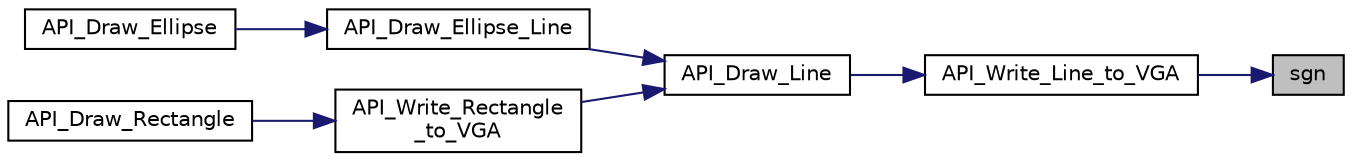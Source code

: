 digraph "sgn"
{
 // LATEX_PDF_SIZE
  edge [fontname="Helvetica",fontsize="10",labelfontname="Helvetica",labelfontsize="10"];
  node [fontname="Helvetica",fontsize="10",shape=record];
  rankdir="RL";
  Node1 [label="sgn",height=0.2,width=0.4,color="black", fillcolor="grey75", style="filled", fontcolor="black",tooltip="This function is used to check if a variable is bigger or smaller than 0."];
  Node1 -> Node2 [dir="back",color="midnightblue",fontsize="10",style="solid",fontname="Helvetica"];
  Node2 [label="API_Write_Line_to_VGA",height=0.2,width=0.4,color="black", fillcolor="white", style="filled",URL="$line_8h.html#ad737d8f17e17f336751f56f5bbfef908",tooltip="This function is used for writing the line on the VGA."];
  Node2 -> Node3 [dir="back",color="midnightblue",fontsize="10",style="solid",fontname="Helvetica"];
  Node3 [label="API_Draw_Line",height=0.2,width=0.4,color="black", fillcolor="white", style="filled",URL="$line_8h.html#a6f9297d151929e0bf3e975ce1c497f5d",tooltip="This function is used for drawing a line on the VGA screen."];
  Node3 -> Node4 [dir="back",color="midnightblue",fontsize="10",style="solid",fontname="Helvetica"];
  Node4 [label="API_Draw_Ellipse_Line",height=0.2,width=0.4,color="black", fillcolor="white", style="filled",URL="$ellipse_8h.html#a714459c3278993d76088bb586002476c",tooltip=" "];
  Node4 -> Node5 [dir="back",color="midnightblue",fontsize="10",style="solid",fontname="Helvetica"];
  Node5 [label="API_Draw_Ellipse",height=0.2,width=0.4,color="black", fillcolor="white", style="filled",URL="$ellipse_8h.html#a2c22d369b239025f9ca327663ec3a86a",tooltip="This function is used for drawing an ellipse on the VGA screen."];
  Node3 -> Node6 [dir="back",color="midnightblue",fontsize="10",style="solid",fontname="Helvetica"];
  Node6 [label="API_Write_Rectangle\l_to_VGA",height=0.2,width=0.4,color="black", fillcolor="white", style="filled",URL="$rectangle_8h.html#aa60c0f3bef0d6513c125972eea829092",tooltip="This function writes the rectangle pixel data to the VGA RAM."];
  Node6 -> Node7 [dir="back",color="midnightblue",fontsize="10",style="solid",fontname="Helvetica"];
  Node7 [label="API_Draw_Rectangle",height=0.2,width=0.4,color="black", fillcolor="white", style="filled",URL="$rectangle_8h.html#a0b83460dfcab1acbf9548526245322da",tooltip="Draw rectangle functions."];
}
